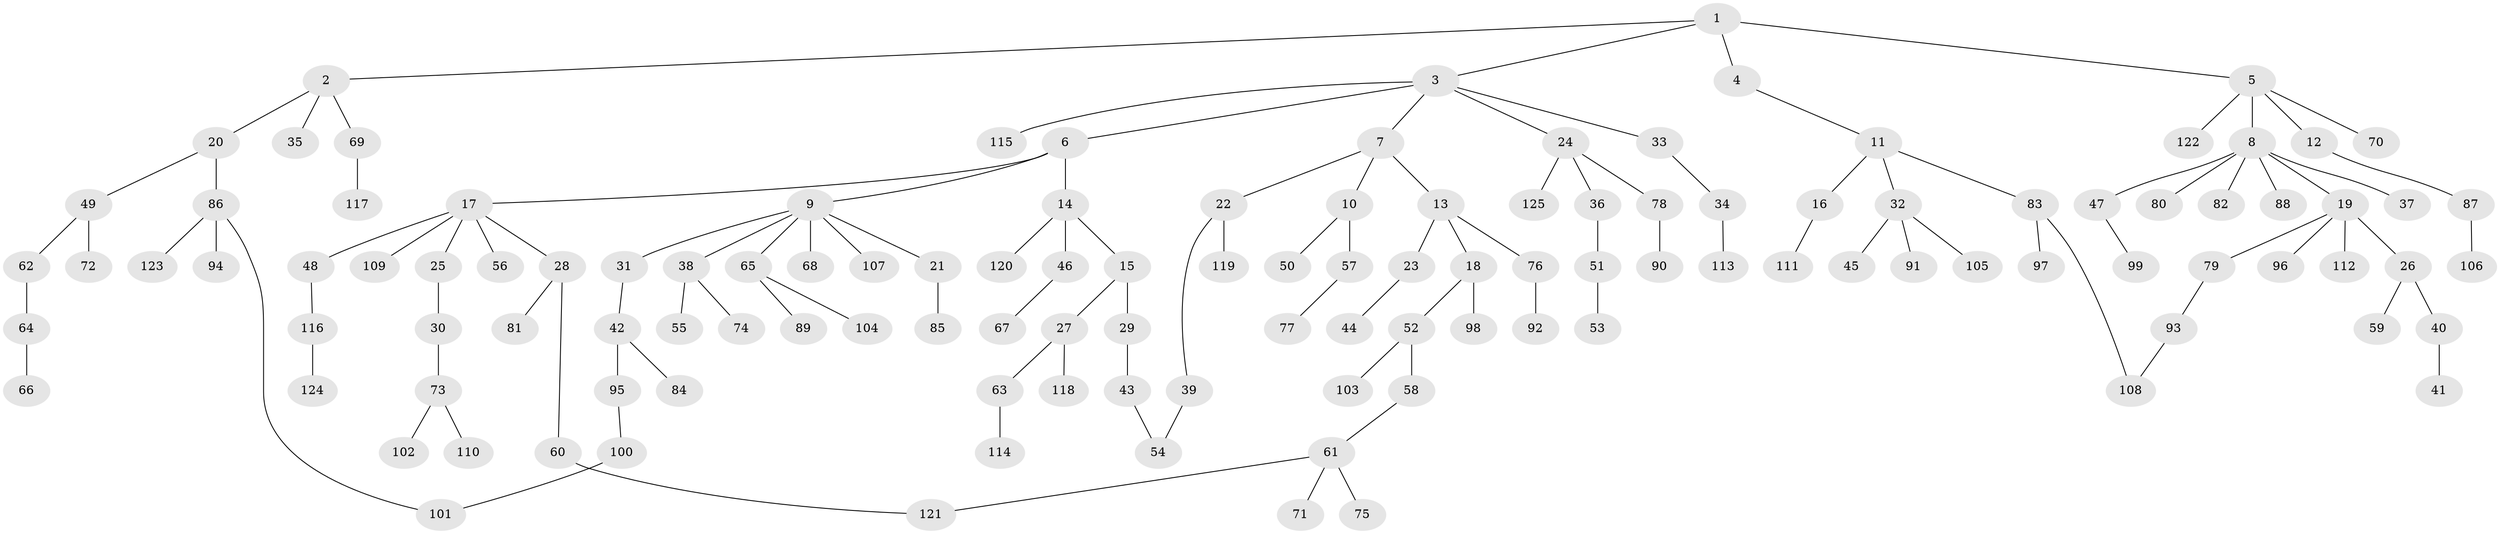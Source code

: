 // Generated by graph-tools (version 1.1) at 2025/25/03/09/25 03:25:32]
// undirected, 125 vertices, 128 edges
graph export_dot {
graph [start="1"]
  node [color=gray90,style=filled];
  1;
  2;
  3;
  4;
  5;
  6;
  7;
  8;
  9;
  10;
  11;
  12;
  13;
  14;
  15;
  16;
  17;
  18;
  19;
  20;
  21;
  22;
  23;
  24;
  25;
  26;
  27;
  28;
  29;
  30;
  31;
  32;
  33;
  34;
  35;
  36;
  37;
  38;
  39;
  40;
  41;
  42;
  43;
  44;
  45;
  46;
  47;
  48;
  49;
  50;
  51;
  52;
  53;
  54;
  55;
  56;
  57;
  58;
  59;
  60;
  61;
  62;
  63;
  64;
  65;
  66;
  67;
  68;
  69;
  70;
  71;
  72;
  73;
  74;
  75;
  76;
  77;
  78;
  79;
  80;
  81;
  82;
  83;
  84;
  85;
  86;
  87;
  88;
  89;
  90;
  91;
  92;
  93;
  94;
  95;
  96;
  97;
  98;
  99;
  100;
  101;
  102;
  103;
  104;
  105;
  106;
  107;
  108;
  109;
  110;
  111;
  112;
  113;
  114;
  115;
  116;
  117;
  118;
  119;
  120;
  121;
  122;
  123;
  124;
  125;
  1 -- 2;
  1 -- 3;
  1 -- 4;
  1 -- 5;
  2 -- 20;
  2 -- 35;
  2 -- 69;
  3 -- 6;
  3 -- 7;
  3 -- 24;
  3 -- 33;
  3 -- 115;
  4 -- 11;
  5 -- 8;
  5 -- 12;
  5 -- 70;
  5 -- 122;
  6 -- 9;
  6 -- 14;
  6 -- 17;
  7 -- 10;
  7 -- 13;
  7 -- 22;
  8 -- 19;
  8 -- 37;
  8 -- 47;
  8 -- 80;
  8 -- 82;
  8 -- 88;
  9 -- 21;
  9 -- 31;
  9 -- 38;
  9 -- 65;
  9 -- 68;
  9 -- 107;
  10 -- 50;
  10 -- 57;
  11 -- 16;
  11 -- 32;
  11 -- 83;
  12 -- 87;
  13 -- 18;
  13 -- 23;
  13 -- 76;
  14 -- 15;
  14 -- 46;
  14 -- 120;
  15 -- 27;
  15 -- 29;
  16 -- 111;
  17 -- 25;
  17 -- 28;
  17 -- 48;
  17 -- 56;
  17 -- 109;
  18 -- 52;
  18 -- 98;
  19 -- 26;
  19 -- 79;
  19 -- 96;
  19 -- 112;
  20 -- 49;
  20 -- 86;
  21 -- 85;
  22 -- 39;
  22 -- 119;
  23 -- 44;
  24 -- 36;
  24 -- 78;
  24 -- 125;
  25 -- 30;
  26 -- 40;
  26 -- 59;
  27 -- 63;
  27 -- 118;
  28 -- 60;
  28 -- 81;
  29 -- 43;
  30 -- 73;
  31 -- 42;
  32 -- 45;
  32 -- 91;
  32 -- 105;
  33 -- 34;
  34 -- 113;
  36 -- 51;
  38 -- 55;
  38 -- 74;
  39 -- 54;
  40 -- 41;
  42 -- 84;
  42 -- 95;
  43 -- 54;
  46 -- 67;
  47 -- 99;
  48 -- 116;
  49 -- 62;
  49 -- 72;
  51 -- 53;
  52 -- 58;
  52 -- 103;
  57 -- 77;
  58 -- 61;
  60 -- 121;
  61 -- 71;
  61 -- 75;
  61 -- 121;
  62 -- 64;
  63 -- 114;
  64 -- 66;
  65 -- 89;
  65 -- 104;
  69 -- 117;
  73 -- 102;
  73 -- 110;
  76 -- 92;
  78 -- 90;
  79 -- 93;
  83 -- 97;
  83 -- 108;
  86 -- 94;
  86 -- 123;
  86 -- 101;
  87 -- 106;
  93 -- 108;
  95 -- 100;
  100 -- 101;
  116 -- 124;
}
